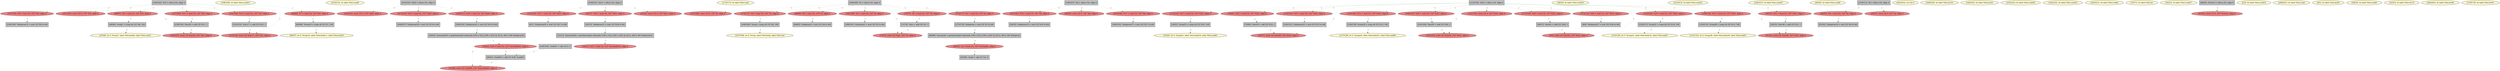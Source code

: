 
digraph G {


node346 [fillcolor=lightcoral,label="[147/150]  %8 = load i32, i32* %i5, align 4",shape=ellipse,style=filled ]
node344 [fillcolor=lemonchiffon,label="[198/199]  br label %for.cond23",shape=ellipse,style=filled ]
node343 [fillcolor=lemonchiffon,label="[214/215]  br label %for.cond9",shape=ellipse,style=filled ]
node341 [fillcolor=grey,label="[206/207]  %idxprom39 = zext i32 %18 to i64",shape=rectangle,style=filled ]
node339 [fillcolor=grey,label="[209/210]  %idxprom42 = zext i32 %19 to i64",shape=rectangle,style=filled ]
node338 [fillcolor=grey,label="[230/231]  %j51 = alloca i32, align 4",shape=rectangle,style=filled ]
node335 [fillcolor=lemonchiffon,label="[172/173]  br label %for.cond",shape=ellipse,style=filled ]
node334 [fillcolor=grey,label="[184/189]  %i = alloca i32, align 4",shape=rectangle,style=filled ]
node342 [fillcolor=grey,label="[148/149]  %idxprom12 = zext i32 %8 to i64",shape=rectangle,style=filled ]
node333 [fillcolor=lightcoral,label="[182/183]  %27 = load i32, i32* %j51, align 4",shape=ellipse,style=filled ]
node332 [fillcolor=lightcoral,label="[161/162]  store i32 0, i32* %i5, align 4",shape=ellipse,style=filled ]
node329 [fillcolor=lemonchiffon,label="[66/67]  br i1 %cmp10, label %for.body11, label %for.end18",shape=ellipse,style=filled ]
node327 [fillcolor=grey,label="[65/68]  %cmp10 = icmp ult i32 %7, 100",shape=rectangle,style=filled ]
node325 [fillcolor=grey,label="[216/219]  %j26 = alloca i32, align 4",shape=rectangle,style=filled ]
node324 [fillcolor=grey,label="[190/197]  %k = alloca i32, align 4",shape=rectangle,style=filled ]
node336 [fillcolor=lightcoral,label="[115/116]  %23 = load i32, i32* %i22, align 4",shape=ellipse,style=filled ]
node323 [fillcolor=lightcoral,label="[187/188]  store i32 0, i32* %i, align 4",shape=ellipse,style=filled ]
node320 [fillcolor=grey,label="[158/159]  %inc20 = add i32 %11, 1",shape=rectangle,style=filled ]
node319 [fillcolor=lightcoral,label="[191/192]  %16 = load i32, i32* %k, align 4",shape=ellipse,style=filled ]
node317 [fillcolor=grey,label="[180/181]  %idxprom1 = zext i32 %3 to i64",shape=rectangle,style=filled ]
node315 [fillcolor=grey,label="[175/176]  %idxprom = zext i32 %1 to i64",shape=rectangle,style=filled ]
node311 [fillcolor=lemonchiffon,label="[28/29]  br label %for.cond30",shape=ellipse,style=filled ]
node268 [fillcolor=lemonchiffon,label="[212/213]  br label %for.cond52",shape=ellipse,style=filled ]
node304 [fillcolor=lightcoral,label="[26/27]  store i32 %inc49, i32* %i22, align 4",shape=ellipse,style=filled ]
node257 [fillcolor=grey,label="[79/80]  %inc49 = add i32 %22, 1",shape=rectangle,style=filled ]
node251 [fillcolor=grey,label="[130/133]  %cmp28 = icmp ult i32 %13, 100",shape=rectangle,style=filled ]
node250 [fillcolor=lightcoral,label="[119/122]  %15 = load i32, i32* %i22, align 4",shape=ellipse,style=filled ]
node247 [fillcolor=lightcoral,label="[117/118]  %28 = load i32, i32* %i22, align 4",shape=ellipse,style=filled ]
node285 [fillcolor=grey,label="[8/9]  %idxprom57 = zext i32 %26 to i64",shape=rectangle,style=filled ]
node306 [fillcolor=lemonchiffon,label="[226/227]  br label %for.cond27",shape=ellipse,style=filled ]
node259 [fillcolor=lemonchiffon,label="[19/20]  br i1 %cmp53, label %for.body54, label %for.end63",shape=ellipse,style=filled ]
node234 [fillcolor=grey,label="[84/85]  %idxprom3 = zext i32 %4 to i64",shape=rectangle,style=filled ]
node235 [fillcolor=lightcoral,label="[86/87]  %6 = load i32, i32* %i5, align 4",shape=ellipse,style=filled ]
node312 [fillcolor=lemonchiffon,label="[44/45]  br label %for.cond9",shape=ellipse,style=filled ]
node237 [fillcolor=lightcoral,label="[90/93]  %9 = load i32, i32* %j, align 4",shape=ellipse,style=filled ]
node270 [fillcolor=lightcoral,label="[170/171]  %0 = load i32, i32* %i, align 4",shape=ellipse,style=filled ]
node262 [fillcolor=lemonchiffon,label="[47/48]  br i1 %cmp7, label %for.body8, label %for.end21",shape=ellipse,style=filled ]
node241 [fillcolor=grey,label="[101/104]  %inc65 = add i32 %29, 1",shape=rectangle,style=filled ]
node232 [fillcolor=lightcoral,label="[78/81]  %22 = load i32, i32* %i22, align 4",shape=ellipse,style=filled ]
node260 [fillcolor=lightcoral,label="[102/103]  store i32 %inc65, i32* %i22, align 4",shape=ellipse,style=filled ]
node300 [fillcolor=lightcoral,label="[157/160]  %11 = load i32, i32* %i5, align 4",shape=ellipse,style=filled ]
node263 [fillcolor=grey,label="[124/127]  %cmp31 = icmp ult i32 %14, 100",shape=rectangle,style=filled ]
node330 [fillcolor=lemonchiffon,label="[202/203]  ret i32 0",shape=ellipse,style=filled ]
node316 [fillcolor=grey,label="[98/99]  %arrayidx = getelementptr inbounds [100 x i32], [100 x i32]* @_ZL1a, i64 0, i64 %idxprom",shape=rectangle,style=filled ]
node254 [fillcolor=grey,label="[194/195]  %idxprom37 = zext i32 %17 to i64",shape=rectangle,style=filled ]
node258 [fillcolor=grey,label="[108/109]  %add41 = add i32 0, 0",shape=rectangle,style=filled ]
node243 [fillcolor=lightcoral,label="[135/140]  %12 = load i32, i32* %i22, align 4",shape=ellipse,style=filled ]
node236 [fillcolor=lightcoral,label="[88/89]  %4 = load i32, i32* %i, align 4",shape=ellipse,style=filled ]
node233 [fillcolor=lightcoral,label="[82/83]  store i32 0, i32* %k, align 4",shape=ellipse,style=filled ]
node287 [fillcolor=grey,label="[40/41]  %add44 = add i32 %20, %add41",shape=rectangle,style=filled ]
node239 [fillcolor=lightcoral,label="[141/142]  store i32 0, i32* %i22, align 4",shape=ellipse,style=filled ]
node305 [fillcolor=lightcoral,label="[16/17]  %24 = load i32, i32* %j51, align 4",shape=ellipse,style=filled ]
node240 [fillcolor=lightcoral,label="[94/97]  %2 = load i32, i32* %arrayidx, align 4",shape=ellipse,style=filled ]
node265 [fillcolor=lightcoral,label="[144/145]  store i32 0, i32* %j26, align 4",shape=ellipse,style=filled ]
node295 [fillcolor=lemonchiffon,label="[228/229]  br label %for.inc16",shape=ellipse,style=filled ]
node242 [fillcolor=lemonchiffon,label="[164/165]  br label %for.inc45",shape=ellipse,style=filled ]
node331 [fillcolor=lightcoral,label="[217/218]  %18 = load i32, i32* %j26, align 4",shape=ellipse,style=filled ]
node245 [fillcolor=lightcoral,label="[100/105]  %29 = load i32, i32* %i22, align 4",shape=ellipse,style=filled ]
node347 [fillcolor=grey,label="[120/121]  %idxprom33 = zext i32 %15 to i64",shape=rectangle,style=filled ]
node249 [fillcolor=lightcoral,label="[185/186]  %3 = load i32, i32* %i, align 4",shape=ellipse,style=filled ]
node267 [fillcolor=lightcoral,label="[153/154]  store i32 %inc17, i32* %i5, align 4",shape=ellipse,style=filled ]
node298 [fillcolor=lightcoral,label="[50/51]  store i32 0, i32* %j, align 4",shape=ellipse,style=filled ]
node248 [fillcolor=lemonchiffon,label="[222/223]  br label %for.cond30",shape=ellipse,style=filled ]
node238 [fillcolor=grey,label="[95/96]  %add = add i32 %2, 0",shape=rectangle,style=filled ]
node328 [fillcolor=lemonchiffon,label="[224/225]  br label %for.cond23",shape=ellipse,style=filled ]
node326 [fillcolor=lemonchiffon,label="[220/221]  br label %for.cond6",shape=ellipse,style=filled ]
node244 [fillcolor=lemonchiffon,label="[76/77]  br label %for.inc",shape=ellipse,style=filled ]
node261 [fillcolor=grey,label="[71/74]  %inc = add i32 %5, 1",shape=rectangle,style=filled ]
node314 [fillcolor=lightcoral,label="[37/38]  store i32 %add44, i32* %arrayidx43, align 4",shape=ellipse,style=filled ]
node253 [fillcolor=grey,label="[136/139]  %cmp24 = icmp ult i32 %12, 100",shape=rectangle,style=filled ]
node269 [fillcolor=grey,label="[152/155]  %inc17 = add i32 %10, 1",shape=rectangle,style=filled ]
node310 [fillcolor=lemonchiffon,label="[24/25]  br label %for.cond27",shape=ellipse,style=filled ]
node275 [fillcolor=grey,label="[60/63]  %retval = alloca i32, align 4",shape=rectangle,style=filled ]
node283 [fillcolor=lemonchiffon,label="[2/3]  br label %for.cond52",shape=ellipse,style=filled ]
node337 [fillcolor=lemonchiffon,label="[167/168]  br i1 %cmp, label %for.body, label %for.end",shape=ellipse,style=filled ]
node322 [fillcolor=lightcoral,label="[113/114]  %26 = load i32, i32* %i22, align 4",shape=ellipse,style=filled ]
node303 [fillcolor=grey,label="[12/13]  %arrayidx56 = getelementptr inbounds [100 x i32], [100 x i32]* @_ZL1a, i64 0, i64 %idxprom55",shape=rectangle,style=filled ]
node345 [fillcolor=lemonchiffon,label="[200/201]  br label %for.cond",shape=ellipse,style=filled ]
node246 [fillcolor=lightcoral,label="[106/107]  store i32 %inc20, i32* %i5, align 4",shape=ellipse,style=filled ]
node252 [fillcolor=lightcoral,label="[123/128]  %14 = load i32, i32* %i22, align 4",shape=ellipse,style=filled ]
node271 [fillcolor=lemonchiffon,label="[125/126]  br i1 %cmp31, label %for.body32, label %for.end47",shape=ellipse,style=filled ]
node272 [fillcolor=grey,label="[166/169]  %cmp = icmp ult i32 %0, 100",shape=rectangle,style=filled ]
node256 [fillcolor=lightcoral,label="[129/134]  %13 = load i32, i32* %i22, align 4",shape=ellipse,style=filled ]
node273 [fillcolor=grey,label="[146/163]  %i5 = alloca i32, align 4",shape=rectangle,style=filled ]
node274 [fillcolor=lightcoral,label="[72/73]  store i32 %inc, i32* %i, align 4",shape=ellipse,style=filled ]
node264 [fillcolor=grey,label="[112/143]  %i22 = alloca i32, align 4",shape=rectangle,style=filled ]
node276 [fillcolor=lemonchiffon,label="[0/1]  br label %for.inc64",shape=ellipse,style=filled ]
node266 [fillcolor=grey,label="[110/111]  %j = alloca i32, align 4",shape=rectangle,style=filled ]
node278 [fillcolor=grey,label="[91/92]  %idxprom14 = zext i32 %9 to i64",shape=rectangle,style=filled ]
node321 [fillcolor=lemonchiffon,label="[137/138]  br i1 %cmp24, label %for.body25, label %for.end66",shape=ellipse,style=filled ]
node279 [fillcolor=lemonchiffon,label="[58/59]  br label %for.cond6",shape=ellipse,style=filled ]
node280 [fillcolor=grey,label="[56/57]  %inc62 = add i32 %28, 1",shape=rectangle,style=filled ]
node296 [fillcolor=lightcoral,label="[64/69]  %7 = load i32, i32* %i5, align 4",shape=ellipse,style=filled ]
node301 [fillcolor=lightcoral,label="[22/23]  store i32 0, i32* %j51, align 4",shape=ellipse,style=filled ]
node282 [fillcolor=lemonchiffon,label="[52/53]  br label %for.inc19",shape=ellipse,style=filled ]
node281 [fillcolor=lightcoral,label="[39/42]  %20 = load i32, i32* %arrayidx43, align 4",shape=ellipse,style=filled ]
node284 [fillcolor=grey,label="[54/55]  %idxprom35 = zext i32 %16 to i64",shape=rectangle,style=filled ]
node286 [fillcolor=grey,label="[46/49]  %cmp7 = icmp ult i32 %6, 100",shape=rectangle,style=filled ]
node288 [fillcolor=grey,label="[18/21]  %cmp53 = icmp ult i32 %23, 100",shape=rectangle,style=filled ]
node290 [fillcolor=lightcoral,label="[4/5]  store i32 %inc62, i32* %i22, align 4",shape=ellipse,style=filled ]
node309 [fillcolor=grey,label="[14/15]  %idxprom55 = zext i32 %24 to i64",shape=rectangle,style=filled ]
node255 [fillcolor=lemonchiffon,label="[131/132]  br i1 %cmp28, label %for.body29, label %for.end50",shape=ellipse,style=filled ]
node291 [fillcolor=grey,label="[6/7]  %idxprom59 = zext i32 %27 to i64",shape=rectangle,style=filled ]
node293 [fillcolor=grey,label="[36/43]  %arrayidx43 = getelementptr inbounds [100 x i32], [100 x i32]* @_ZL1a, i64 0, i64 %idxprom42",shape=rectangle,style=filled ]
node313 [fillcolor=grey,label="[30/33]  %inc46 = add i32 %21, 1",shape=rectangle,style=filled ]
node277 [fillcolor=lightcoral,label="[208/211]  %19 = load i32, i32* %j26, align 4",shape=ellipse,style=filled ]
node294 [fillcolor=lightcoral,label="[193/196]  %17 = load i32, i32* %k, align 4",shape=ellipse,style=filled ]
node299 [fillcolor=lightcoral,label="[31/32]  store i32 %inc46, i32* %i22, align 4",shape=ellipse,style=filled ]
node297 [fillcolor=lightcoral,label="[61/62]  store i32 0, i32* %retval, align 4",shape=ellipse,style=filled ]
node302 [fillcolor=lightcoral,label="[151/156]  %10 = load i32, i32* %i5, align 4",shape=ellipse,style=filled ]
node340 [fillcolor=lemonchiffon,label="[204/205]  br label %for.inc48",shape=ellipse,style=filled ]
node318 [fillcolor=lemonchiffon,label="[178/179]  br label %for.inc61",shape=ellipse,style=filled ]
node292 [fillcolor=lightcoral,label="[70/75]  %5 = load i32, i32* %i, align 4",shape=ellipse,style=filled ]
node307 [fillcolor=lightcoral,label="[34/35]  %21 = load i32, i32* %i22, align 4",shape=ellipse,style=filled ]
node289 [fillcolor=lightcoral,label="[10/11]  %25 = load i32, i32* %arrayidx56, align 4",shape=ellipse,style=filled ]
node308 [fillcolor=lightcoral,label="[174/177]  %1 = load i32, i32* %i, align 4",shape=ellipse,style=filled ]

node319->node284 [style=dotted,color=forestgreen,label="T",fontcolor=forestgreen ]
node243->node253 [style=dotted,color=forestgreen,label="T",fontcolor=forestgreen ]
node309->node303 [style=dotted,color=forestgreen,label="T",fontcolor=forestgreen ]
node264->node245 [style=dotted,color=forestgreen,label="T",fontcolor=forestgreen ]
node264->node247 [style=dotted,color=forestgreen,label="T",fontcolor=forestgreen ]
node264->node304 [style=dotted,color=forestgreen,label="T",fontcolor=forestgreen ]
node264->node232 [style=dotted,color=forestgreen,label="T",fontcolor=forestgreen ]
node327->node329 [style=dotted,color=forestgreen,label="T",fontcolor=forestgreen ]
node270->node272 [style=dotted,color=forestgreen,label="T",fontcolor=forestgreen ]
node264->node260 [style=dotted,color=forestgreen,label="T",fontcolor=forestgreen ]
node334->node274 [style=dotted,color=forestgreen,label="T",fontcolor=forestgreen ]
node303->node289 [style=dotted,color=forestgreen,label="T",fontcolor=forestgreen ]
node264->node322 [style=dotted,color=forestgreen,label="T",fontcolor=forestgreen ]
node281->node287 [style=dotted,color=forestgreen,label="T",fontcolor=forestgreen ]
node273->node302 [style=dotted,color=forestgreen,label="T",fontcolor=forestgreen ]
node322->node285 [style=dotted,color=forestgreen,label="T",fontcolor=forestgreen ]
node273->node300 [style=dotted,color=forestgreen,label="T",fontcolor=forestgreen ]
node257->node304 [style=dotted,color=forestgreen,label="T",fontcolor=forestgreen ]
node288->node259 [style=dotted,color=forestgreen,label="T",fontcolor=forestgreen ]
node264->node290 [style=dotted,color=forestgreen,label="T",fontcolor=forestgreen ]
node273->node246 [style=dotted,color=forestgreen,label="T",fontcolor=forestgreen ]
node273->node346 [style=dotted,color=forestgreen,label="T",fontcolor=forestgreen ]
node273->node296 [style=dotted,color=forestgreen,label="T",fontcolor=forestgreen ]
node302->node269 [style=dotted,color=forestgreen,label="T",fontcolor=forestgreen ]
node247->node280 [style=dotted,color=forestgreen,label="T",fontcolor=forestgreen ]
node250->node347 [style=dotted,color=forestgreen,label="T",fontcolor=forestgreen ]
node264->node299 [style=dotted,color=forestgreen,label="T",fontcolor=forestgreen ]
node286->node262 [style=dotted,color=forestgreen,label="T",fontcolor=forestgreen ]
node305->node309 [style=dotted,color=forestgreen,label="T",fontcolor=forestgreen ]
node325->node331 [style=dotted,color=forestgreen,label="T",fontcolor=forestgreen ]
node294->node254 [style=dotted,color=forestgreen,label="T",fontcolor=forestgreen ]
node245->node241 [style=dotted,color=forestgreen,label="T",fontcolor=forestgreen ]
node324->node319 [style=dotted,color=forestgreen,label="T",fontcolor=forestgreen ]
node266->node237 [style=dotted,color=forestgreen,label="T",fontcolor=forestgreen ]
node235->node286 [style=dotted,color=forestgreen,label="T",fontcolor=forestgreen ]
node253->node321 [style=dotted,color=forestgreen,label="T",fontcolor=forestgreen ]
node261->node274 [style=dotted,color=forestgreen,label="T",fontcolor=forestgreen ]
node338->node301 [style=dotted,color=forestgreen,label="T",fontcolor=forestgreen ]
node264->node336 [style=dotted,color=forestgreen,label="T",fontcolor=forestgreen ]
node333->node291 [style=dotted,color=forestgreen,label="T",fontcolor=forestgreen ]
node273->node267 [style=dotted,color=forestgreen,label="T",fontcolor=forestgreen ]
node325->node277 [style=dotted,color=forestgreen,label="T",fontcolor=forestgreen ]
node237->node278 [style=dotted,color=forestgreen,label="T",fontcolor=forestgreen ]
node334->node323 [style=dotted,color=forestgreen,label="T",fontcolor=forestgreen ]
node320->node246 [style=dotted,color=forestgreen,label="T",fontcolor=forestgreen ]
node307->node313 [style=dotted,color=forestgreen,label="T",fontcolor=forestgreen ]
node266->node298 [style=dotted,color=forestgreen,label="T",fontcolor=forestgreen ]
node324->node233 [style=dotted,color=forestgreen,label="T",fontcolor=forestgreen ]
node249->node317 [style=dotted,color=forestgreen,label="T",fontcolor=forestgreen ]
node324->node294 [style=dotted,color=forestgreen,label="T",fontcolor=forestgreen ]
node256->node251 [style=dotted,color=forestgreen,label="T",fontcolor=forestgreen ]
node272->node337 [style=dotted,color=forestgreen,label="T",fontcolor=forestgreen ]
node316->node240 [style=dotted,color=forestgreen,label="T",fontcolor=forestgreen ]
node287->node314 [style=dotted,color=forestgreen,label="T",fontcolor=forestgreen ]
node273->node332 [style=dotted,color=forestgreen,label="T",fontcolor=forestgreen ]
node258->node287 [style=dotted,color=forestgreen,label="T",fontcolor=forestgreen ]
node293->node281 [style=dotted,color=forestgreen,label="T",fontcolor=forestgreen ]
node313->node299 [style=dotted,color=forestgreen,label="T",fontcolor=forestgreen ]
node264->node250 [style=dotted,color=forestgreen,label="T",fontcolor=forestgreen ]
node280->node290 [style=dotted,color=forestgreen,label="T",fontcolor=forestgreen ]
node236->node234 [style=dotted,color=forestgreen,label="T",fontcolor=forestgreen ]
node325->node265 [style=dotted,color=forestgreen,label="T",fontcolor=forestgreen ]
node264->node239 [style=dotted,color=forestgreen,label="T",fontcolor=forestgreen ]
node264->node256 [style=dotted,color=forestgreen,label="T",fontcolor=forestgreen ]
node315->node316 [style=dotted,color=forestgreen,label="T",fontcolor=forestgreen ]
node251->node255 [style=dotted,color=forestgreen,label="T",fontcolor=forestgreen ]
node264->node252 [style=dotted,color=forestgreen,label="T",fontcolor=forestgreen ]
node273->node235 [style=dotted,color=forestgreen,label="T",fontcolor=forestgreen ]
node339->node293 [style=dotted,color=forestgreen,label="T",fontcolor=forestgreen ]
node264->node307 [style=dotted,color=forestgreen,label="T",fontcolor=forestgreen ]
node296->node327 [style=dotted,color=forestgreen,label="T",fontcolor=forestgreen ]
node292->node261 [style=dotted,color=forestgreen,label="T",fontcolor=forestgreen ]
node241->node260 [style=dotted,color=forestgreen,label="T",fontcolor=forestgreen ]
node240->node238 [style=dotted,color=forestgreen,label="T",fontcolor=forestgreen ]
node275->node297 [style=dotted,color=forestgreen,label="T",fontcolor=forestgreen ]
node346->node342 [style=dotted,color=forestgreen,label="T",fontcolor=forestgreen ]
node308->node315 [style=dotted,color=forestgreen,label="T",fontcolor=forestgreen ]
node334->node236 [style=dotted,color=forestgreen,label="T",fontcolor=forestgreen ]
node336->node288 [style=dotted,color=forestgreen,label="T",fontcolor=forestgreen ]
node331->node341 [style=dotted,color=forestgreen,label="T",fontcolor=forestgreen ]
node334->node292 [style=dotted,color=forestgreen,label="T",fontcolor=forestgreen ]
node252->node263 [style=dotted,color=forestgreen,label="T",fontcolor=forestgreen ]
node334->node308 [style=dotted,color=forestgreen,label="T",fontcolor=forestgreen ]
node334->node270 [style=dotted,color=forestgreen,label="T",fontcolor=forestgreen ]
node269->node267 [style=dotted,color=forestgreen,label="T",fontcolor=forestgreen ]
node334->node249 [style=dotted,color=forestgreen,label="T",fontcolor=forestgreen ]
node263->node271 [style=dotted,color=forestgreen,label="T",fontcolor=forestgreen ]
node277->node339 [style=dotted,color=forestgreen,label="T",fontcolor=forestgreen ]
node293->node314 [style=dotted,color=forestgreen,label="T",fontcolor=forestgreen ]
node264->node243 [style=dotted,color=forestgreen,label="T",fontcolor=forestgreen ]
node338->node333 [style=dotted,color=forestgreen,label="T",fontcolor=forestgreen ]
node232->node257 [style=dotted,color=forestgreen,label="T",fontcolor=forestgreen ]
node338->node305 [style=dotted,color=forestgreen,label="T",fontcolor=forestgreen ]
node300->node320 [style=dotted,color=forestgreen,label="T",fontcolor=forestgreen ]


}
